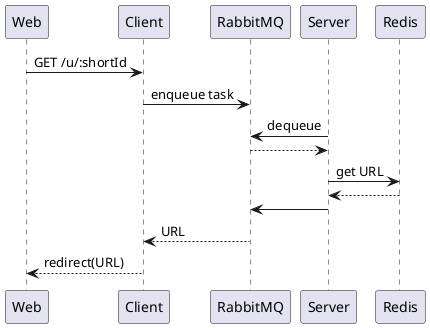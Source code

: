 @startuml sequence_diagram
participant Web as w
participant Client as c
participant RabbitMQ as q
participant Server as s
participant Redis as r
w -> c: GET /u/:shortId
c -> q: enqueue task
s -> q: dequeue
s <-- q
s -> r: get URL
s <-- r
s -> q
q --> c: URL
c --> w: redirect(URL)
@enduml